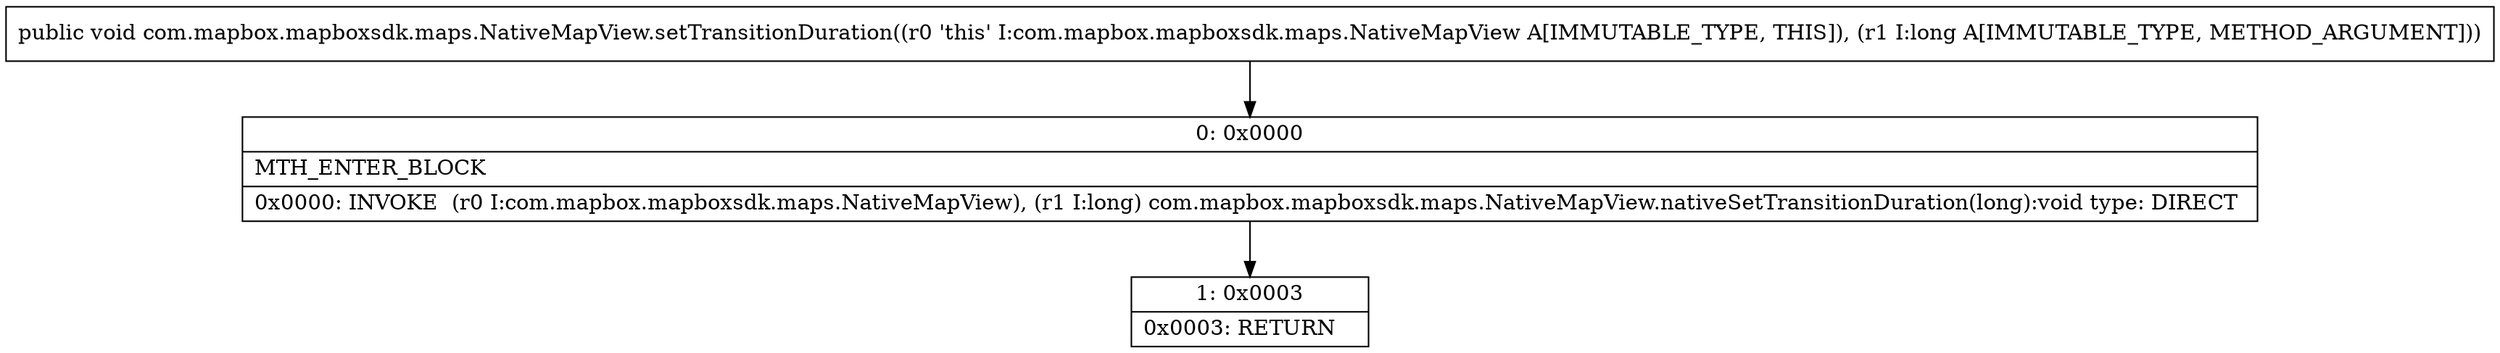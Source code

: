 digraph "CFG forcom.mapbox.mapboxsdk.maps.NativeMapView.setTransitionDuration(J)V" {
Node_0 [shape=record,label="{0\:\ 0x0000|MTH_ENTER_BLOCK\l|0x0000: INVOKE  (r0 I:com.mapbox.mapboxsdk.maps.NativeMapView), (r1 I:long) com.mapbox.mapboxsdk.maps.NativeMapView.nativeSetTransitionDuration(long):void type: DIRECT \l}"];
Node_1 [shape=record,label="{1\:\ 0x0003|0x0003: RETURN   \l}"];
MethodNode[shape=record,label="{public void com.mapbox.mapboxsdk.maps.NativeMapView.setTransitionDuration((r0 'this' I:com.mapbox.mapboxsdk.maps.NativeMapView A[IMMUTABLE_TYPE, THIS]), (r1 I:long A[IMMUTABLE_TYPE, METHOD_ARGUMENT])) }"];
MethodNode -> Node_0;
Node_0 -> Node_1;
}

